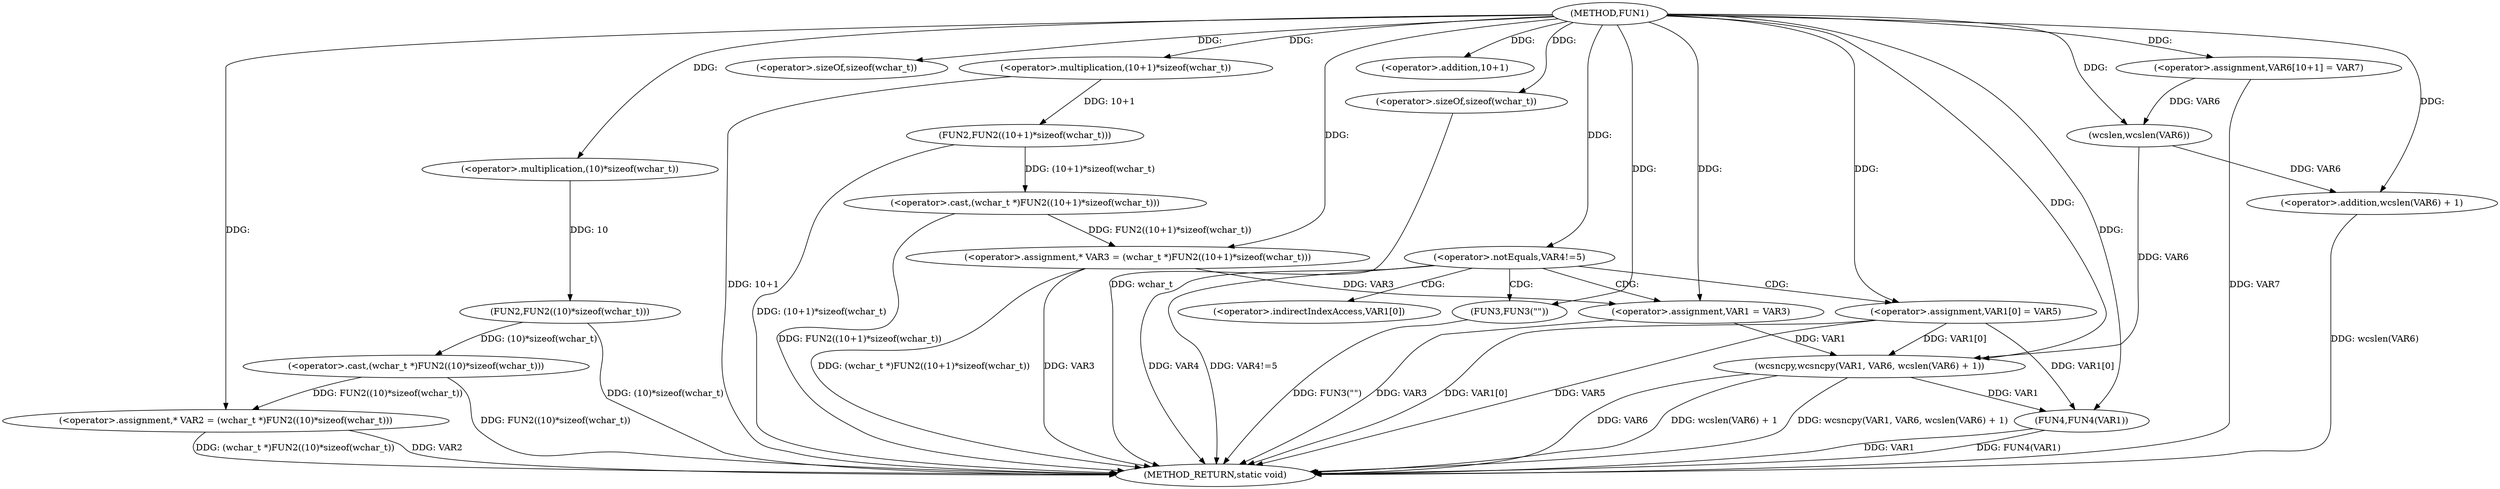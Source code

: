digraph FUN1 {  
"1000100" [label = "(METHOD,FUN1)" ]
"1000156" [label = "(METHOD_RETURN,static void)" ]
"1000104" [label = "(<operator>.assignment,* VAR2 = (wchar_t *)FUN2((10)*sizeof(wchar_t)))" ]
"1000106" [label = "(<operator>.cast,(wchar_t *)FUN2((10)*sizeof(wchar_t)))" ]
"1000108" [label = "(FUN2,FUN2((10)*sizeof(wchar_t)))" ]
"1000109" [label = "(<operator>.multiplication,(10)*sizeof(wchar_t))" ]
"1000111" [label = "(<operator>.sizeOf,sizeof(wchar_t))" ]
"1000114" [label = "(<operator>.assignment,* VAR3 = (wchar_t *)FUN2((10+1)*sizeof(wchar_t)))" ]
"1000116" [label = "(<operator>.cast,(wchar_t *)FUN2((10+1)*sizeof(wchar_t)))" ]
"1000118" [label = "(FUN2,FUN2((10+1)*sizeof(wchar_t)))" ]
"1000119" [label = "(<operator>.multiplication,(10+1)*sizeof(wchar_t))" ]
"1000120" [label = "(<operator>.addition,10+1)" ]
"1000123" [label = "(<operator>.sizeOf,sizeof(wchar_t))" ]
"1000126" [label = "(<operator>.notEquals,VAR4!=5)" ]
"1000130" [label = "(FUN3,FUN3(\"\"))" ]
"1000134" [label = "(<operator>.assignment,VAR1 = VAR3)" ]
"1000137" [label = "(<operator>.assignment,VAR1[0] = VAR5)" ]
"1000144" [label = "(<operator>.assignment,VAR6[10+1] = VAR7)" ]
"1000147" [label = "(wcsncpy,wcsncpy(VAR1, VAR6, wcslen(VAR6) + 1))" ]
"1000150" [label = "(<operator>.addition,wcslen(VAR6) + 1)" ]
"1000151" [label = "(wcslen,wcslen(VAR6))" ]
"1000154" [label = "(FUN4,FUN4(VAR1))" ]
"1000138" [label = "(<operator>.indirectIndexAccess,VAR1[0])" ]
  "1000106" -> "1000156"  [ label = "DDG: FUN2((10)*sizeof(wchar_t))"] 
  "1000150" -> "1000156"  [ label = "DDG: wcslen(VAR6)"] 
  "1000104" -> "1000156"  [ label = "DDG: VAR2"] 
  "1000114" -> "1000156"  [ label = "DDG: VAR3"] 
  "1000147" -> "1000156"  [ label = "DDG: VAR6"] 
  "1000126" -> "1000156"  [ label = "DDG: VAR4"] 
  "1000116" -> "1000156"  [ label = "DDG: FUN2((10+1)*sizeof(wchar_t))"] 
  "1000154" -> "1000156"  [ label = "DDG: FUN4(VAR1)"] 
  "1000119" -> "1000156"  [ label = "DDG: 10+1"] 
  "1000134" -> "1000156"  [ label = "DDG: VAR3"] 
  "1000147" -> "1000156"  [ label = "DDG: wcslen(VAR6) + 1"] 
  "1000137" -> "1000156"  [ label = "DDG: VAR1[0]"] 
  "1000118" -> "1000156"  [ label = "DDG: (10+1)*sizeof(wchar_t)"] 
  "1000144" -> "1000156"  [ label = "DDG: VAR7"] 
  "1000123" -> "1000156"  [ label = "DDG: wchar_t"] 
  "1000130" -> "1000156"  [ label = "DDG: FUN3(\"\")"] 
  "1000126" -> "1000156"  [ label = "DDG: VAR4!=5"] 
  "1000137" -> "1000156"  [ label = "DDG: VAR5"] 
  "1000154" -> "1000156"  [ label = "DDG: VAR1"] 
  "1000147" -> "1000156"  [ label = "DDG: wcsncpy(VAR1, VAR6, wcslen(VAR6) + 1)"] 
  "1000114" -> "1000156"  [ label = "DDG: (wchar_t *)FUN2((10+1)*sizeof(wchar_t))"] 
  "1000104" -> "1000156"  [ label = "DDG: (wchar_t *)FUN2((10)*sizeof(wchar_t))"] 
  "1000108" -> "1000156"  [ label = "DDG: (10)*sizeof(wchar_t)"] 
  "1000106" -> "1000104"  [ label = "DDG: FUN2((10)*sizeof(wchar_t))"] 
  "1000100" -> "1000104"  [ label = "DDG: "] 
  "1000108" -> "1000106"  [ label = "DDG: (10)*sizeof(wchar_t)"] 
  "1000109" -> "1000108"  [ label = "DDG: 10"] 
  "1000100" -> "1000109"  [ label = "DDG: "] 
  "1000100" -> "1000111"  [ label = "DDG: "] 
  "1000116" -> "1000114"  [ label = "DDG: FUN2((10+1)*sizeof(wchar_t))"] 
  "1000100" -> "1000114"  [ label = "DDG: "] 
  "1000118" -> "1000116"  [ label = "DDG: (10+1)*sizeof(wchar_t)"] 
  "1000119" -> "1000118"  [ label = "DDG: 10+1"] 
  "1000100" -> "1000119"  [ label = "DDG: "] 
  "1000100" -> "1000120"  [ label = "DDG: "] 
  "1000100" -> "1000123"  [ label = "DDG: "] 
  "1000100" -> "1000126"  [ label = "DDG: "] 
  "1000100" -> "1000130"  [ label = "DDG: "] 
  "1000114" -> "1000134"  [ label = "DDG: VAR3"] 
  "1000100" -> "1000134"  [ label = "DDG: "] 
  "1000100" -> "1000137"  [ label = "DDG: "] 
  "1000100" -> "1000144"  [ label = "DDG: "] 
  "1000134" -> "1000147"  [ label = "DDG: VAR1"] 
  "1000137" -> "1000147"  [ label = "DDG: VAR1[0]"] 
  "1000100" -> "1000147"  [ label = "DDG: "] 
  "1000151" -> "1000147"  [ label = "DDG: VAR6"] 
  "1000151" -> "1000150"  [ label = "DDG: VAR6"] 
  "1000144" -> "1000151"  [ label = "DDG: VAR6"] 
  "1000100" -> "1000151"  [ label = "DDG: "] 
  "1000100" -> "1000150"  [ label = "DDG: "] 
  "1000147" -> "1000154"  [ label = "DDG: VAR1"] 
  "1000137" -> "1000154"  [ label = "DDG: VAR1[0]"] 
  "1000100" -> "1000154"  [ label = "DDG: "] 
  "1000126" -> "1000137"  [ label = "CDG: "] 
  "1000126" -> "1000130"  [ label = "CDG: "] 
  "1000126" -> "1000138"  [ label = "CDG: "] 
  "1000126" -> "1000134"  [ label = "CDG: "] 
}
